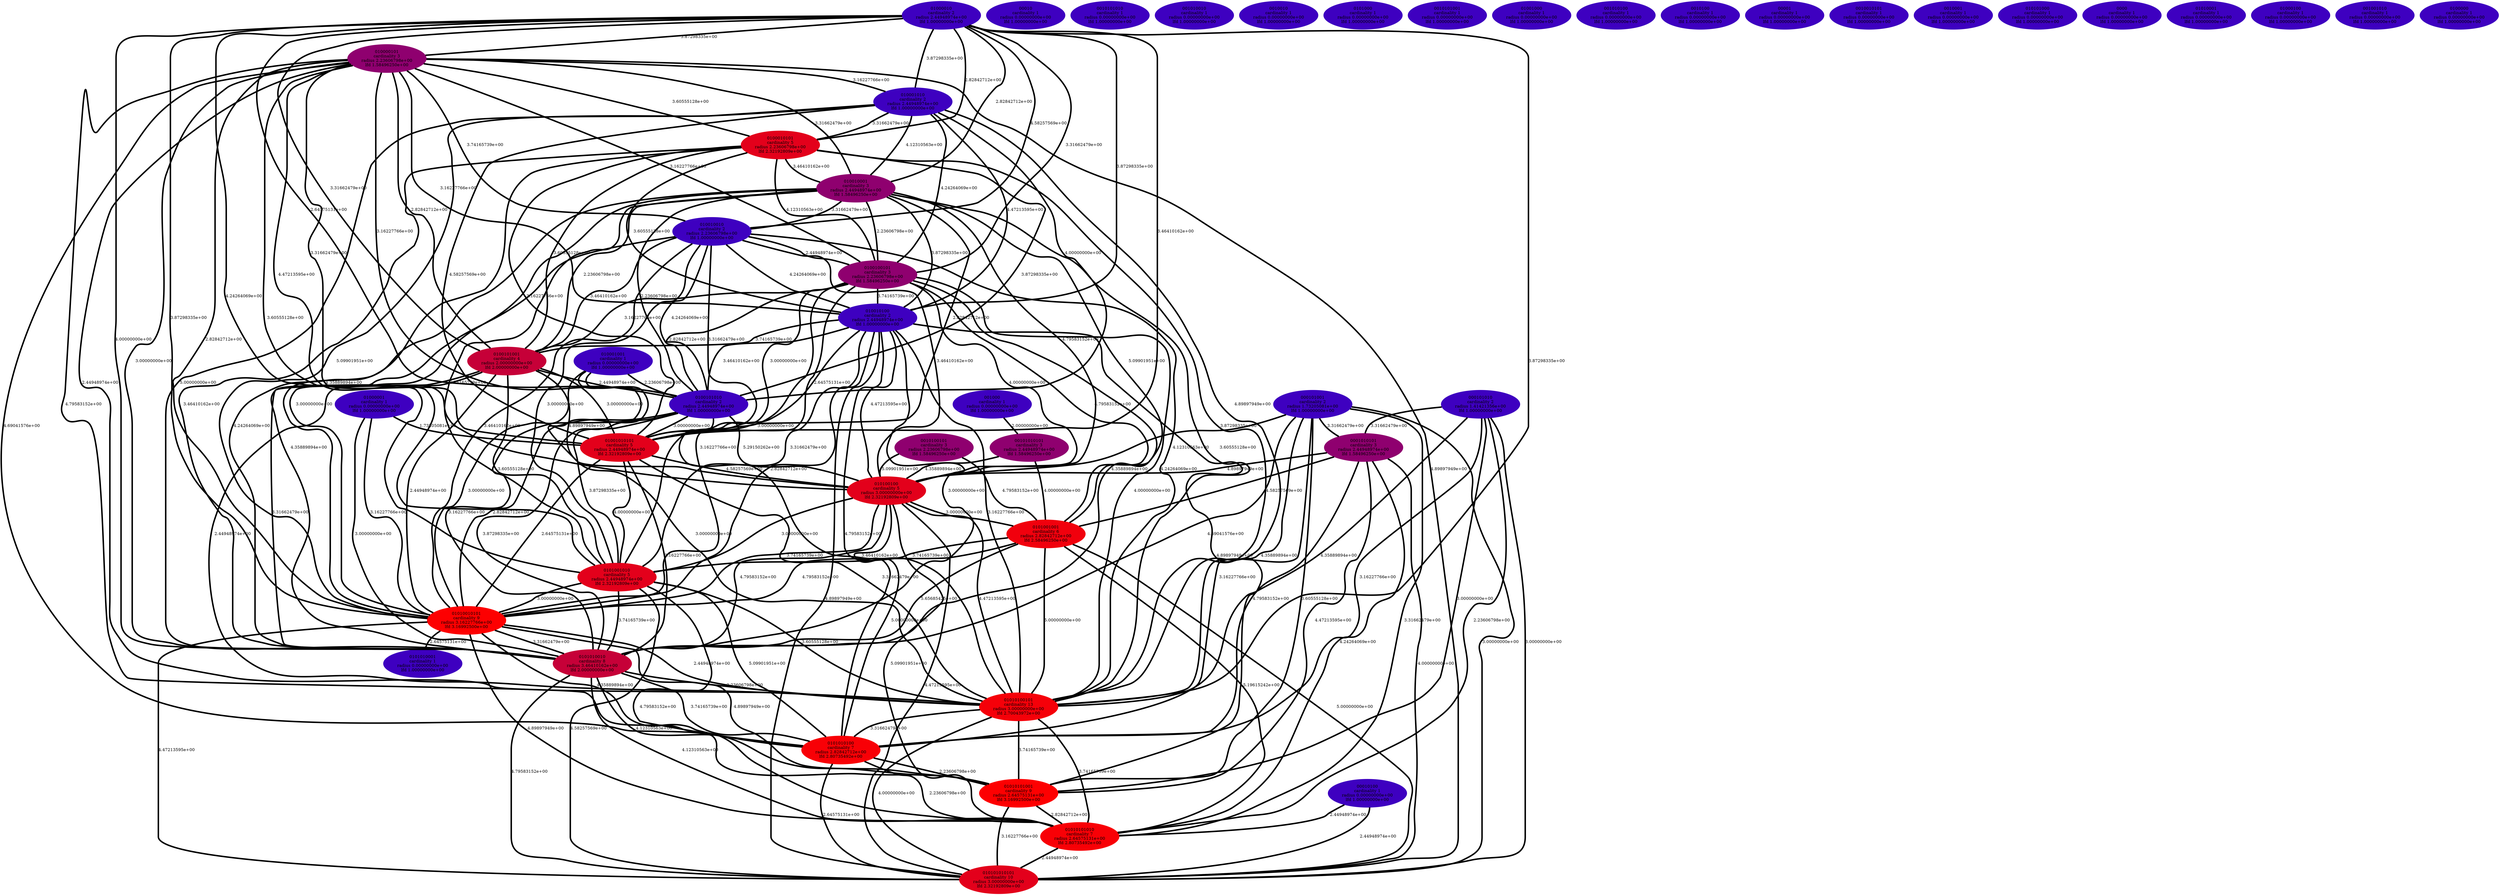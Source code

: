 graph lympho {
    edge[style=solid, penwidth="5", labeldistance="10"]
    01010101001 [label="01010101001\ncardinality 9\nradius 2.64575131e+00\nlfd 3.16992500e+00", color="#FD0001", style="filled"]
    00010 [label="00010\ncardinality 1\nradius 0.00000000e+00\nlfd 1.00000000e+00", color="#3E00C0", style="filled"]
    0010101010 [label="0010101010\ncardinality 1\nradius 0.00000000e+00\nlfd 1.00000000e+00", color="#3E00C0", style="filled"]
    010000101 [label="010000101\ncardinality 3\nradius 2.23606798e+00\nlfd 1.58496250e+00", color="#8F006F", style="filled"]
    010001001 [label="010001001\ncardinality 1\nradius 0.00000000e+00\nlfd 1.00000000e+00", color="#3E00C0", style="filled"]
    001010010 [label="001010010\ncardinality 1\nradius 0.00000000e+00\nlfd 1.00000000e+00", color="#3E00C0", style="filled"]
    0100010101 [label="0100010101\ncardinality 5\nradius 2.23606798e+00\nlfd 2.32192809e+00", color="#E3001B", style="filled"]
    0010010 [label="0010010\ncardinality 1\nradius 0.00000000e+00\nlfd 1.00000000e+00", color="#3E00C0", style="filled"]
    0010100101 [label="0010100101\ncardinality 3\nradius 2.23606798e+00\nlfd 1.58496250e+00", color="#8F006F", style="filled"]
    0101010001 [label="0101010001\ncardinality 1\nradius 0.00000000e+00\nlfd 1.00000000e+00", color="#3E00C0", style="filled"]
    0101000 [label="0101000\ncardinality 1\nradius 0.00000000e+00\nlfd 1.00000000e+00", color="#3E00C0", style="filled"]
    010001010 [label="010001010\ncardinality 2\nradius 2.44948974e+00\nlfd 1.00000000e+00", color="#3E00C0", style="filled"]
    0010101001 [label="0010101001\ncardinality 1\nradius 0.00000000e+00\nlfd 1.00000000e+00", color="#3E00C0", style="filled"]
    000101001 [label="000101001\ncardinality 2\nradius 1.73205081e+00\nlfd 1.00000000e+00", color="#3E00C0", style="filled"]
    01001000 [label="01001000\ncardinality 1\nradius 0.00000000e+00\nlfd 1.00000000e+00", color="#3E00C0", style="filled"]
    001010100 [label="001010100\ncardinality 1\nradius 0.00000000e+00\nlfd 1.00000000e+00", color="#3E00C0", style="filled"]
    0010100 [label="0010100\ncardinality 1\nradius 0.00000000e+00\nlfd 1.00000000e+00", color="#3E00C0", style="filled"]
    01010100101 [label="01010100101\ncardinality 13\nradius 3.00000000e+00\nlfd 2.70043972e+00", color="#F50009", style="filled"]
    01000010 [label="01000010\ncardinality 2\nradius 2.44948974e+00\nlfd 1.00000000e+00", color="#3E00C0", style="filled"]
    010100100 [label="010100100\ncardinality 5\nradius 3.00000000e+00\nlfd 2.32192809e+00", color="#E3001B", style="filled"]
    0101001001 [label="0101001001\ncardinality 6\nradius 2.82842712e+00\nlfd 2.58496250e+00", color="#F1000D", style="filled"]
    001000 [label="001000\ncardinality 1\nradius 0.00000000e+00\nlfd 1.00000000e+00", color="#3E00C0", style="filled"]
    010010001 [label="010010001\ncardinality 3\nradius 2.44948974e+00\nlfd 1.58496250e+00", color="#8F006F", style="filled"]
    00001 [label="00001\ncardinality 1\nradius 0.00000000e+00\nlfd 1.00000000e+00", color="#3E00C0", style="filled"]
    010101010101 [label="010101010101\ncardinality 10\nradius 3.00000000e+00\nlfd 2.32192809e+00", color="#E3001B", style="filled"]
    010010100 [label="010010100\ncardinality 2\nradius 2.44948974e+00\nlfd 1.00000000e+00", color="#3E00C0", style="filled"]
    01001010101 [label="01001010101\ncardinality 5\nradius 2.44948974e+00\nlfd 2.32192809e+00", color="#E3001B", style="filled"]
    0010010101 [label="0010010101\ncardinality 1\nradius 0.00000000e+00\nlfd 1.00000000e+00", color="#3E00C0", style="filled"]
    0010001 [label="0010001\ncardinality 1\nradius 0.00000000e+00\nlfd 1.00000000e+00", color="#3E00C0", style="filled"]
    0101010100 [label="0101010100\ncardinality 7\nradius 2.82842712e+00\nlfd 2.80735492e+00", color="#F80006", style="filled"]
    010101000 [label="010101000\ncardinality 1\nradius 0.00000000e+00\nlfd 1.00000000e+00", color="#3E00C0", style="filled"]
    000101010 [label="000101010\ncardinality 2\nradius 1.41421356e+00\nlfd 1.00000000e+00", color="#3E00C0", style="filled"]
    0100100101 [label="0100100101\ncardinality 3\nradius 2.23606798e+00\nlfd 1.58496250e+00", color="#8F006F", style="filled"]
    01010010101 [label="01010010101\ncardinality 9\nradius 3.16227766e+00\nlfd 3.16992500e+00", color="#FD0001", style="filled"]
    01010101010 [label="01010101010\ncardinality 7\nradius 2.64575131e+00\nlfd 2.80735492e+00", color="#F80006", style="filled"]
    0100101010 [label="0100101010\ncardinality 2\nradius 2.44948974e+00\nlfd 1.00000000e+00", color="#3E00C0", style="filled"]
    00010100 [label="00010100\ncardinality 1\nradius 0.00000000e+00\nlfd 1.00000000e+00", color="#3E00C0", style="filled"]
    0001010101 [label="0001010101\ncardinality 3\nradius 2.44948974e+00\nlfd 1.58496250e+00", color="#8F006F", style="filled"]
    01000001 [label="01000001\ncardinality 1\nradius 0.00000000e+00\nlfd 1.00000000e+00", color="#3E00C0", style="filled"]
    0000 [label="0000\ncardinality 1\nradius 0.00000000e+00\nlfd 1.00000000e+00", color="#3E00C0", style="filled"]
    01010001 [label="01010001\ncardinality 1\nradius 0.00000000e+00\nlfd 1.00000000e+00", color="#3E00C0", style="filled"]
    0100101001 [label="0100101001\ncardinality 4\nradius 2.00000000e+00\nlfd 2.00000000e+00", color="#C60038", style="filled"]
    01000100 [label="01000100\ncardinality 1\nradius 0.00000000e+00\nlfd 1.00000000e+00", color="#3E00C0", style="filled"]
    010010010 [label="010010010\ncardinality 2\nradius 2.23606798e+00\nlfd 1.00000000e+00", color="#3E00C0", style="filled"]
    001001010 [label="001001010\ncardinality 1\nradius 0.00000000e+00\nlfd 1.00000000e+00", color="#3E00C0", style="filled"]
    0101010010 [label="0101010010\ncardinality 8\nradius 3.46410162e+00\nlfd 2.00000000e+00", color="#C60038", style="filled"]
    0101001010 [label="0101001010\ncardinality 5\nradius 2.44948974e+00\nlfd 2.32192809e+00", color="#E3001B", style="filled"]
    0100000 [label="0100000\ncardinality 1\nradius 0.00000000e+00\nlfd 1.00000000e+00", color="#3E00C0", style="filled"]
    00101010101 [label="00101010101\ncardinality 3\nradius 2.44948974e+00\nlfd 1.58496250e+00", color="#8F006F", style="filled"]
    0101010010 -- 01010101010 [label="4.12310563e+00"]
    0100101001 -- 01010010101 [label="2.44948974e+00"]
    0101001010 -- 01010010101 [label="3.00000000e+00"]
    0101001001 -- 01010100101 [label="5.00000000e+00"]
    0100010101 -- 010010100 [label="3.60555128e+00"]
    010100100 -- 0101001010 [label="3.00000000e+00"]
    0100101001 -- 010100100 [label="4.89897949e+00"]
    010001010 -- 0101010010 [label="5.00000000e+00"]
    01000010 -- 01010100101 [label="3.87298335e+00"]
    0001010101 -- 010100100 [label="4.89897949e+00"]
    01000010 -- 0100101001 [label="3.31662479e+00"]
    010010001 -- 01001010101 [label="2.82842712e+00"]
    010100100 -- 01010010101 [label="3.74165739e+00"]
    0001010101 -- 0101010100 [label="4.79583152e+00"]
    000101010 -- 0001010101 [label="3.31662479e+00"]
    010010010 -- 01001010101 [label="3.31662479e+00"]
    01001010101 -- 010100100 [label="4.58257569e+00"]
    010000101 -- 0101010100 [label="4.79583152e+00"]
    0100101010 -- 01001010101 [label="3.00000000e+00"]
    010001001 -- 0100101010 [label="2.23606798e+00"]
    0010100101 -- 0101001001 [label="4.79583152e+00"]
    0101010010 -- 01010100101 [label="2.23606798e+00"]
    010010100 -- 01010100101 [label="3.16227766e+00"]
    010000101 -- 01010101001 [label="4.69041576e+00"]
    01001010101 -- 0101010010 [label="3.16227766e+00"]
    010000101 -- 0100100101 [label="3.16227766e+00"]
    010010100 -- 010100100 [label="4.47213595e+00"]
    010001010 -- 0100100101 [label="4.24264069e+00"]
    01000001 -- 01001010101 [label="1.73205081e+00"]
    010000101 -- 010010001 [label="3.31662479e+00"]
    010001001 -- 0101010010 [label="3.16227766e+00"]
    01000010 -- 010010001 [label="2.82842712e+00"]
    01000001 -- 01010010101 [label="3.16227766e+00"]
    000101001 -- 0001010101 [label="3.31662479e+00"]
    01000010 -- 010001010 [label="3.87298335e+00"]
    01000010 -- 0100101010 [label="2.64575131e+00"]
    010010001 -- 0100101001 [label="2.23606798e+00"]
    0100101010 -- 010100100 [label="5.29150262e+00"]
    01001010101 -- 01010010101 [label="2.64575131e+00"]
    000101010 -- 0101010100 [label="3.16227766e+00"]
    0100101001 -- 0100101010 [label="2.44948974e+00"]
    010000101 -- 010010100 [label="3.16227766e+00"]
    01010100101 -- 01010101010 [label="3.74165739e+00"]
    01010100101 -- 010101010101 [label="4.00000000e+00"]
    0100100101 -- 0100101001 [label="3.16227766e+00"]
    0001010101 -- 0101001001 [label="4.58257569e+00"]
    010000101 -- 01010010101 [label="2.82842712e+00"]
    010010001 -- 010100100 [label="4.79583152e+00"]
    01000010 -- 010000101 [label="3.87298335e+00"]
    0100010101 -- 0100101001 [label="3.60555128e+00"]
    010001010 -- 01010100101 [label="4.89897949e+00"]
    010100100 -- 0101001001 [label="3.00000000e+00"]
    010100100 -- 01010101010 [label="5.09901951e+00"]
    000101010 -- 010101010101 [label="3.00000000e+00"]
    010100100 -- 0101010010 [label="4.79583152e+00"]
    0101010010 -- 010101010101 [label="4.79583152e+00"]
    00101010101 -- 010100100 [label="4.35889894e+00"]
    01010101001 -- 01010101010 [label="2.82842712e+00"]
    010000101 -- 0101010010 [label="3.00000000e+00"]
    0100101001 -- 0101001010 [label="3.60555128e+00"]
    01000010 -- 0101001010 [label="4.24264069e+00"]
    0100101010 -- 01010100101 [label="3.46410162e+00"]
    000101001 -- 010100100 [label="4.12310563e+00"]
    00010100 -- 01010101010 [label="2.44948974e+00"]
    000101001 -- 01010101001 [label="3.60555128e+00"]
    01010010101 -- 01010101001 [label="4.89897949e+00"]
    010001010 -- 010010100 [label="4.47213595e+00"]
    0101001010 -- 0101010010 [label="3.74165739e+00"]
    0100100101 -- 01001010101 [label="3.00000000e+00"]
    0100010101 -- 0101010010 [label="3.46410162e+00"]
    01000010 -- 01010010101 [label="3.87298335e+00"]
    0100101010 -- 01010010101 [label="2.82842712e+00"]
    0101010010 -- 0101010100 [label="3.74165739e+00"]
    010000101 -- 01010100101 [label="2.44948974e+00"]
    0100100101 -- 0101010010 [label="4.35889894e+00"]
    010010010 -- 0101001010 [label="3.00000000e+00"]
    010010100 -- 01010101001 [label="4.89897949e+00"]
    010001001 -- 01010100101 [label="3.00000000e+00"]
    0101010010 -- 01010101001 [label="4.12310563e+00"]
    010001010 -- 010010001 [label="4.12310563e+00"]
    010100100 -- 01010100101 [label="4.47213595e+00"]
    01010010101 -- 010101010101 [label="4.47213595e+00"]
    000101001 -- 0101010010 [label="4.69041576e+00"]
    01010010101 -- 0101010100 [label="4.35889894e+00"]
    010010010 -- 010010100 [label="4.24264069e+00"]
    01000010 -- 010010010 [label="4.58257569e+00"]
    0101001010 -- 01010100101 [label="3.60555128e+00"]
    010001010 -- 01001010101 [label="4.58257569e+00"]
    010000101 -- 010001010 [label="3.16227766e+00"]
    000101001 -- 01010101010 [label="3.31662479e+00"]
    0101001001 -- 01010010101 [label="4.79583152e+00"]
    0100010101 -- 01010100101 [label="3.87298335e+00"]
    0100101001 -- 0101010010 [label="3.31662479e+00"]
    0101001010 -- 010101010101 [label="4.58257569e+00"]
    0100100101 -- 0100101010 [label="2.82842712e+00"]
    010010001 -- 01010100101 [label="3.60555128e+00"]
    010010100 -- 0101010010 [label="3.00000000e+00"]
    00101010101 -- 0101001001 [label="4.00000000e+00"]
    01000010 -- 010010100 [label="3.87298335e+00"]
    010000101 -- 0100010101 [label="3.60555128e+00"]
    010010010 -- 0100100101 [label="2.44948974e+00"]
    010010010 -- 0100101001 [label="3.46410162e+00"]
    0001010101 -- 01010101001 [label="4.47213595e+00"]
    0100010101 -- 0100100101 [label="4.12310563e+00"]
    01010010101 -- 01010100101 [label="2.44948974e+00"]
    0100010101 -- 010010001 [label="3.46410162e+00"]
    0101001001 -- 0101010010 [label="5.65685425e+00"]
    0101001001 -- 0101001010 [label="3.74165739e+00"]
    01010010101 -- 0101010001 [label="2.64575131e+00"]
    010100100 -- 0101010100 [label="5.00000000e+00"]
    01010100101 -- 0101010100 [label="3.31662479e+00"]
    000101010 -- 01010100101 [label="4.35889894e+00"]
    010000101 -- 010010010 [label="3.74165739e+00"]
    0101010100 -- 01010101010 [label="2.23606798e+00"]
    010010100 -- 01010010101 [label="2.82842712e+00"]
    010010001 -- 0101001001 [label="5.09901951e+00"]
    01000010 -- 0101010010 [label="4.00000000e+00"]
    00010100 -- 010101010101 [label="2.44948974e+00"]
    010010100 -- 010101010101 [label="4.89897949e+00"]
    010010100 -- 0100101010 [label="3.46410162e+00"]
    0100100101 -- 01010100101 [label="4.00000000e+00"]
    010000101 -- 01001010101 [label="3.31662479e+00"]
    0100100101 -- 0101001001 [label="4.79583152e+00"]
    010000101 -- 010101010101 [label="4.89897949e+00"]
    01000001 -- 0101010010 [label="3.00000000e+00"]
    0101010100 -- 010101010101 [label="2.64575131e+00"]
    01010101001 -- 010101010101 [label="3.16227766e+00"]
    010010100 -- 01001010101 [label="2.64575131e+00"]
    01001010101 -- 0101001010 [label="4.00000000e+00"]
    010001010 -- 01010010101 [label="5.09901951e+00"]
    01010010101 -- 0101010010 [label="3.31662479e+00"]
    010010010 -- 0100101010 [label="4.24264069e+00"]
    01010010101 -- 01010101010 [label="4.89897949e+00"]
    010100100 -- 010101010101 [label="4.47213595e+00"]
    0100100101 -- 01010010101 [label="3.16227766e+00"]
    000101001 -- 01010100101 [label="4.35889894e+00"]
    000101010 -- 01010101001 [label="3.00000000e+00"]
    010010010 -- 01010010101 [label="3.46410162e+00"]
    010001001 -- 01010010101 [label="3.00000000e+00"]
    010010001 -- 0101010010 [label="4.24264069e+00"]
    0100101010 -- 0101001010 [label="3.87298335e+00"]
    000101001 -- 0101010100 [label="3.16227766e+00"]
    010010001 -- 010010010 [label="3.31662479e+00"]
    0001010101 -- 01010101010 [label="4.24264069e+00"]
    0001010101 -- 010101010101 [label="4.00000000e+00"]
    0101001010 -- 0101010100 [label="5.09901951e+00"]
    010000101 -- 0100101001 [label="2.82842712e+00"]
    010001010 -- 0100010101 [label="3.31662479e+00"]
    010010001 -- 0100100101 [label="2.23606798e+00"]
    0100100101 -- 010100100 [label="4.00000000e+00"]
    010010001 -- 0100101010 [label="2.23606798e+00"]
    001000 -- 00101010101 [label="2.00000000e+00"]
    010010001 -- 0101001010 [label="3.74165739e+00"]
    0100101001 -- 01010100101 [label="2.44948974e+00"]
    01010101010 -- 010101010101 [label="2.44948974e+00"]
    0100101001 -- 01001010101 [label="3.00000000e+00"]
    0010100101 -- 010100100 [label="5.09901951e+00"]
    01000010 -- 0100100101 [label="3.31662479e+00"]
    000101010 -- 01010101010 [label="2.23606798e+00"]
    0101001001 -- 01010101010 [label="5.19615242e+00"]
    0100010101 -- 0100101010 [label="3.87298335e+00"]
    0100100101 -- 010010100 [label="3.74165739e+00"]
    000101001 -- 010101010101 [label="3.00000000e+00"]
    010010001 -- 01010010101 [label="3.00000000e+00"]
    01000010 -- 01001010101 [label="3.46410162e+00"]
    010000101 -- 010100100 [label="4.47213595e+00"]
    0101010100 -- 01010101001 [label="2.23606798e+00"]
    01001010101 -- 01010100101 [label="3.31662479e+00"]
    010010010 -- 010100100 [label="3.46410162e+00"]
    0101001001 -- 010101010101 [label="5.00000000e+00"]
    010001010 -- 0100101010 [label="4.00000000e+00"]
    010010010 -- 0101010010 [label="4.35889894e+00"]
    0100101010 -- 0101010010 [label="3.87298335e+00"]
    010010100 -- 0101010100 [label="4.79583152e+00"]
    0101001010 -- 01010101010 [label="4.79583152e+00"]
    0100010101 -- 01010010101 [label="4.35889894e+00"]
    0100100101 -- 0101001010 [label="3.00000000e+00"]
    010010100 -- 0101001010 [label="3.31662479e+00"]
    0100010101 -- 01001010101 [label="3.16227766e+00"]
    010010100 -- 0100101001 [label="3.74165739e+00"]
    010010001 -- 010010100 [label="3.87298335e+00"]
    010000101 -- 0101001010 [label="3.60555128e+00"]
    010000101 -- 0100101010 [label="3.16227766e+00"]
    01010100101 -- 01010101001 [label="3.74165739e+00"]
    01000010 -- 0100010101 [label="2.82842712e+00"]
    010010010 -- 01010100101 [label="4.24264069e+00"]
}